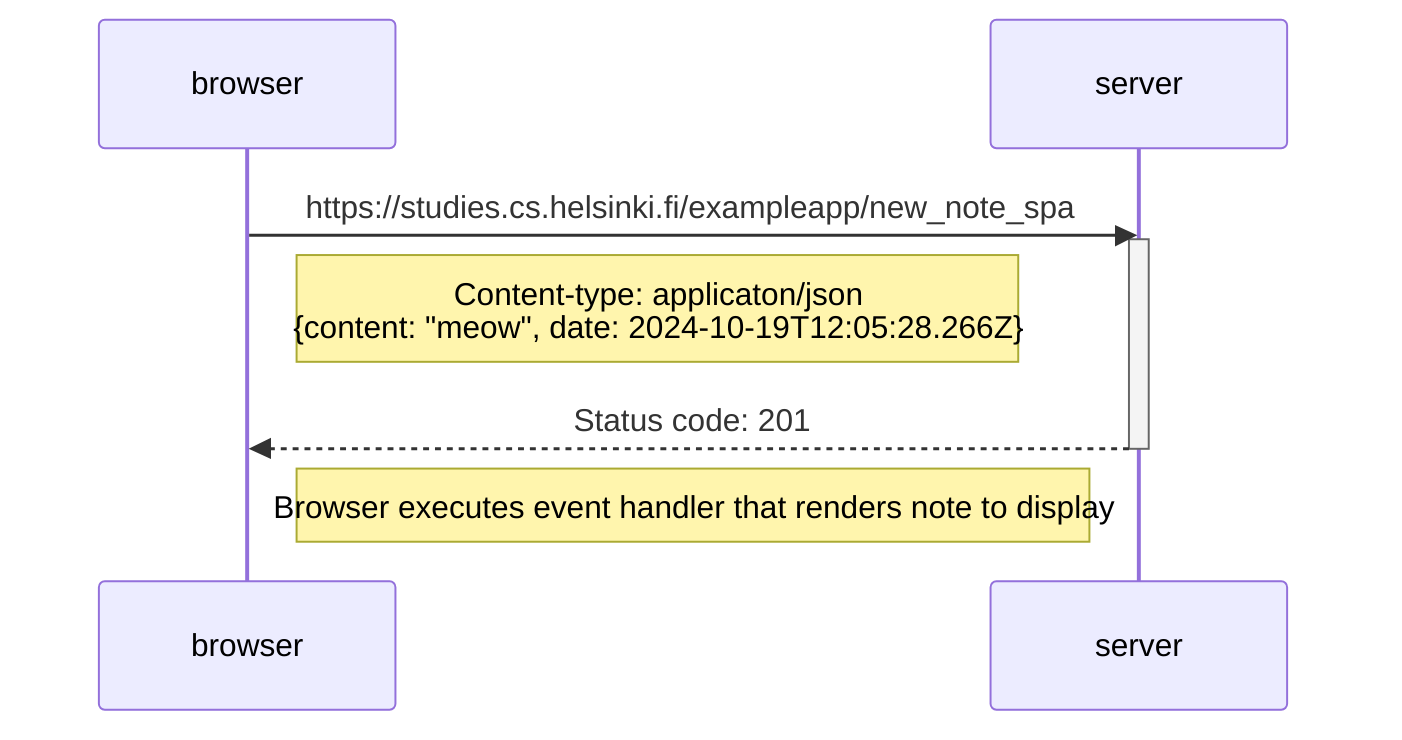 sequenceDiagram
participant browser
participant server

    browser->>server: https://studies.cs.helsinki.fi/exampleapp/new_note_spa
    activate server
    Note right of browser: Content-type: applicaton/json <br />{content: "meow", date: 2024-10-19T12:05:28.266Z}
    server-->>browser: Status code: 201
    deactivate server

    Note right of browser: Browser executes event handler that renders note to display
